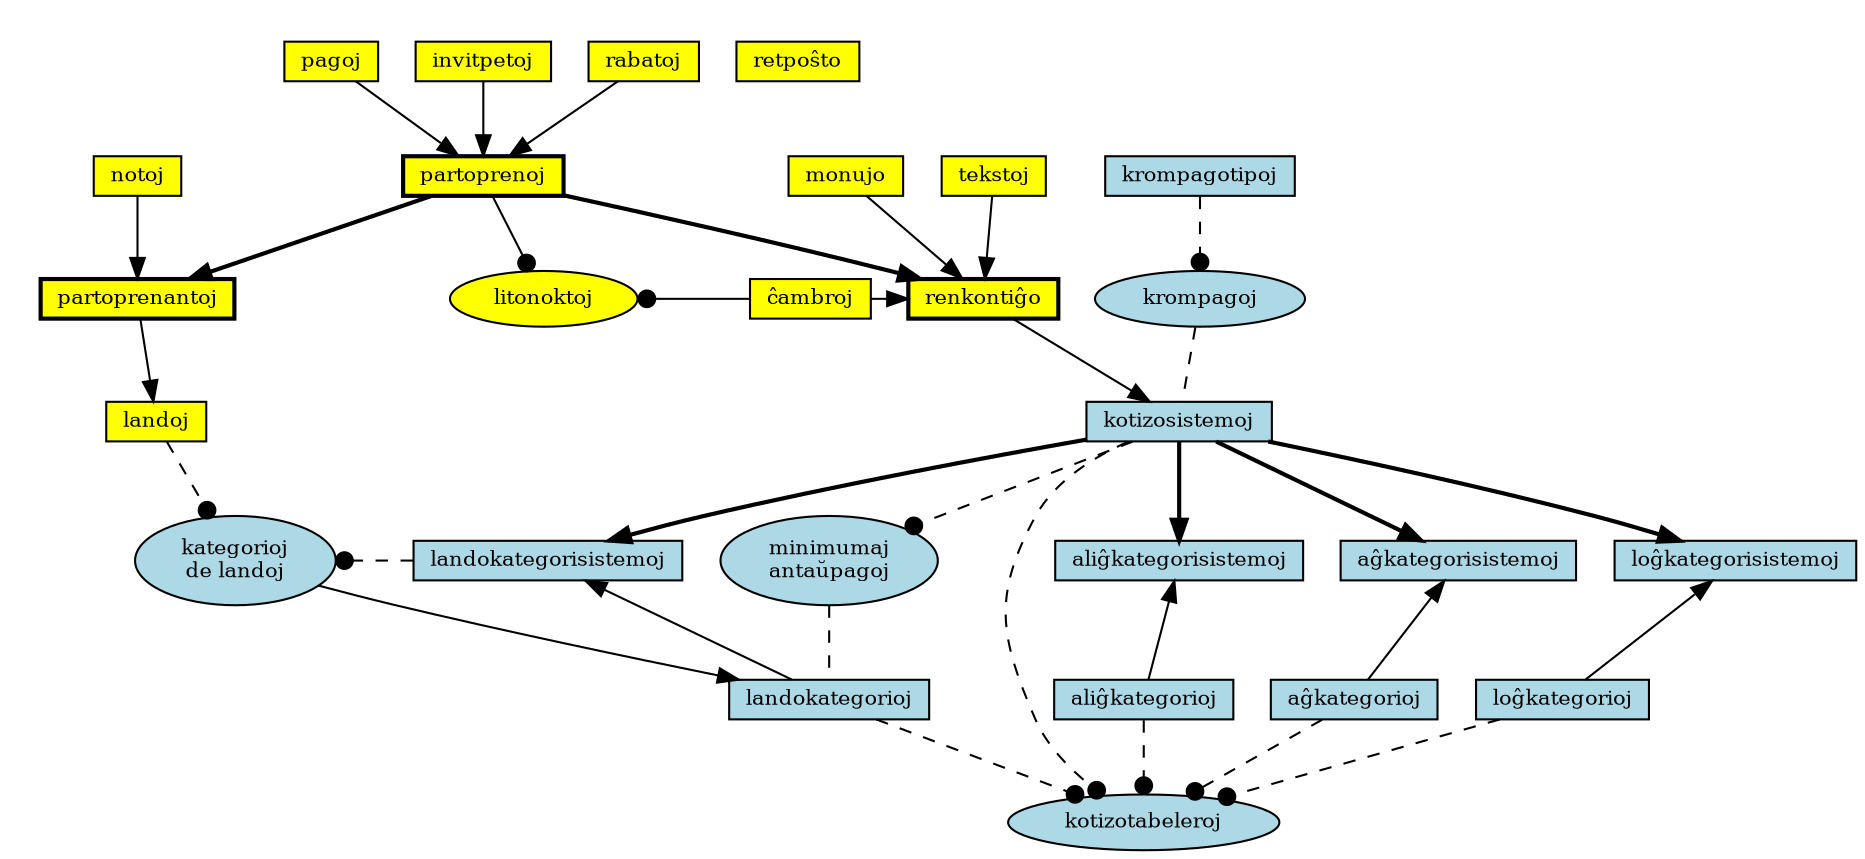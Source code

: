 
/*
* datumbaz-strukturo por la nova kotizosistemo
*
* Uzenda per dot (ne neato, fdp, ktp.)
*/

digraph G {

splines=true;

fontsize=10;


node [shape=rect, fillcolor=yellow, style=filled, height=0,
      width=0, fontsize=10 ];

 graph [style=invis]; 


subgraph Kotizosistemo {
        node [fillcolor=lightblue];
        
        kategorioj_de_landoj [shape=ellipse,label="kategorioj\nde landoj"];
        kotizotabeleroj[shape=ellipse];
        minimumaj_antaŭpagoj[shape=ellipse, label="minimumaj\nantaŭpagoj"];
        
        
        
        kategorioj_de_landoj-> landokategorioj;
        
        kotizosistemoj -> aliĝkategorisistemoj [ weight=2, style=bold];
        kotizosistemoj -> aĝkategorisistemoj [ weight=2, style=bold];
        kotizosistemoj -> loĝkategorisistemoj [ weight=2, style=bold];
        kotizosistemoj -> landokategorisistemoj[weight=2, style=bold];
        
        
        edge[dir=back]
        
        aliĝkategorisistemoj  -> aliĝkategorioj ;
        aĝkategorisistemoj    -> aĝkategorioj   ;
        loĝkategorisistemoj   -> loĝkategorioj  ;
        landokategorisistemoj -> landokategorioj;
        
        

        
        edge [weight=2, style="dashed", dir=forward, arrowhead=dot];

        kotizosistemoj -> minimumaj_antaŭpagoj;
        

        kotizosistemoj -> kotizotabeleroj;
        aliĝkategorioj -> kotizotabeleroj;
        aĝkategorioj   -> kotizotabeleroj;
        loĝkategorioj  -> kotizotabeleroj;
        landokategorioj-> kotizotabeleroj;
        
        landokategorisistemoj -> kategorioj_de_landoj [constraint=false];
        
        
        krompagoj[shape=ellipse];
        
        krompagotipoj -> krompagoj;

/* du inversaj sagoj:*/
        edge [arrowtail=dot, arrowhead=none];
        krompagoj -> kotizosistemoj;
        minimumaj_antaŭpagoj -> landokategorioj ;
        




}

/*
subgraph cluster_entajpantoj {
        node [fillcolor=green];
        entajpantoj;
        protokolo;
        serĉoj -> entajpantoj;
        protokolo -> entajpantoj;
        
}
*/


/*subgraph isdatumbazo { */
        node [style="bold, filled"]
        
        partoprenoj;
        renkontiĝo;
        partoprenantoj;
        
        node [style=filled];
        
        subgraph cluster_partoprenoj {
                partoprenoj;
                rabatoj;
                invitpetoj;
                pagoj;
                litonoktoj[shape=ellipse];
/*                {rank="same";  partoprenoj; litonoktoj;} */
        }
        subgraph cluster_partoprenantoj {
                partoprenantoj;
                notoj;
                landoj;
        }
        
        subgraph cluster_renkontigxo {
                tekstoj;
                monujo;
                renkontiĝo;
                ĉambroj;
                {rank=same;
                        renkontiĝo
                        ĉambroj;}
                }
        
        
        monujo -> renkontiĝo [weight=3];
        tekstoj -> renkontiĝo [weight=3];
        ĉambroj -> renkontiĝo [weight=3];
        
        partoprenoj -> partoprenantoj [weight=2, style=bold];
        partoprenoj-> renkontiĝo  [weight=1, style=bold];
        pagoj -> partoprenoj;
        rabatoj -> partoprenoj;
/*        partoprenoj -> notoj[style=invis]; */
        
        
        notoj -> partoprenantoj [constraint=true];
        invitpetoj -> partoprenoj;
        partoprenantoj -> landoj;

retpoŝto;


{
edge[arrowhead=dot, arrowtail=none];

ĉambroj -> litonoktoj;
partoprenoj -> litonoktoj;


}


/*ĉambroj -> tekstoj [style=invis]; */


/*
{rank=same;
        notoj;
        partoprenantoj;
}
{rank="same"; entajpantoj; kotizosistemoj; }
{rank="same"; litonoktoj; ĉambroj; partoprenoj;
}

{rank="same";
        monujo;
        renkontiĝo;
        tekstoj;
}
*/

/* tekstoj->loĝkategorisistemoj [style=invis, weight=0.3] /* */


landoj ->kategorioj_de_landoj [style="dashed", arrowtail=none, arrowhead=dot];

renkontiĝo -> kotizosistemoj;


/*
kotizosistemoj -> entajpantoj;

edge [ constraint=false];
notoj->entajpantoj;


entajpantoj->partoprenantoj;

*/



}